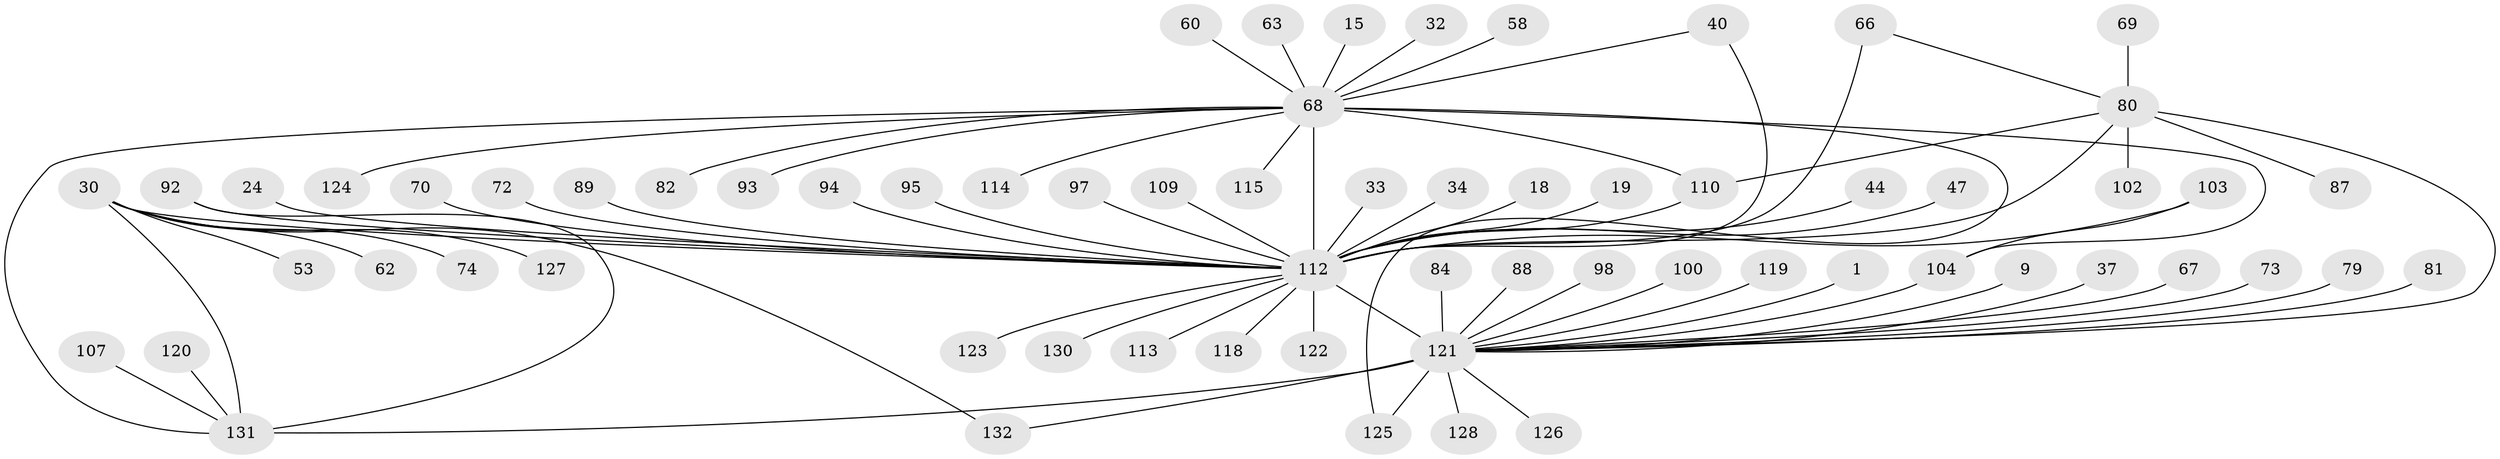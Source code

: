 // original degree distribution, {1: 0.49242424242424243, 24: 0.007575757575757576, 6: 0.030303030303030304, 13: 0.015151515151515152, 26: 0.007575757575757576, 5: 0.06060606060606061, 2: 0.20454545454545456, 14: 0.007575757575757576, 12: 0.007575757575757576, 4: 0.06818181818181818, 3: 0.07575757575757576, 10: 0.015151515151515152, 7: 0.007575757575757576}
// Generated by graph-tools (version 1.1) at 2025/47/03/09/25 04:47:33]
// undirected, 66 vertices, 77 edges
graph export_dot {
graph [start="1"]
  node [color=gray90,style=filled];
  1;
  9;
  15;
  18;
  19;
  24;
  30 [super="+10"];
  32;
  33;
  34;
  37;
  40;
  44;
  47;
  53;
  58;
  60 [super="+54"];
  62;
  63;
  66;
  67;
  68 [super="+5"];
  69;
  70;
  72;
  73;
  74;
  79;
  80 [super="+52+59"];
  81;
  82;
  84 [super="+22"];
  87;
  88;
  89;
  92 [super="+55"];
  93;
  94;
  95;
  97;
  98;
  100;
  102;
  103 [super="+16"];
  104 [super="+21"];
  107;
  109;
  110 [super="+25+99+29+106"];
  112 [super="+49+64+35+96+108+4+31"];
  113;
  114;
  115;
  118;
  119 [super="+41"];
  120 [super="+57"];
  121 [super="+76+111+26"];
  122 [super="+65"];
  123;
  124;
  125;
  126;
  127;
  128;
  130;
  131 [super="+45+75+83+77+91+116+117+129"];
  132 [super="+105"];
  1 -- 121;
  9 -- 121;
  15 -- 68;
  18 -- 112;
  19 -- 112;
  24 -- 112;
  30 -- 74;
  30 -- 53;
  30 -- 62;
  30 -- 127;
  30 -- 112 [weight=5];
  30 -- 132;
  30 -- 131 [weight=3];
  32 -- 68;
  33 -- 112;
  34 -- 112;
  37 -- 121;
  40 -- 68;
  40 -- 112;
  44 -- 112;
  47 -- 112;
  58 -- 68;
  60 -- 68 [weight=2];
  63 -- 68;
  66 -- 80;
  66 -- 112;
  67 -- 121;
  68 -- 82;
  68 -- 93;
  68 -- 124;
  68 -- 114;
  68 -- 115;
  68 -- 125;
  68 -- 110;
  68 -- 112 [weight=9];
  68 -- 104;
  68 -- 131 [weight=3];
  69 -- 80;
  70 -- 112;
  72 -- 112;
  73 -- 121;
  79 -- 121;
  80 -- 87;
  80 -- 102;
  80 -- 121 [weight=3];
  80 -- 112 [weight=2];
  80 -- 110;
  81 -- 121;
  84 -- 121;
  88 -- 121;
  89 -- 112;
  92 -- 131;
  92 -- 112;
  94 -- 112;
  95 -- 112;
  97 -- 112;
  98 -- 121;
  100 -- 121;
  103 -- 104;
  103 -- 112 [weight=3];
  104 -- 121;
  107 -- 131;
  109 -- 112 [weight=2];
  110 -- 112 [weight=3];
  112 -- 113;
  112 -- 121 [weight=9];
  112 -- 123;
  112 -- 130 [weight=2];
  112 -- 118;
  112 -- 122;
  119 -- 121;
  120 -- 131;
  121 -- 126;
  121 -- 128;
  121 -- 125 [weight=2];
  121 -- 132;
  121 -- 131 [weight=6];
}
